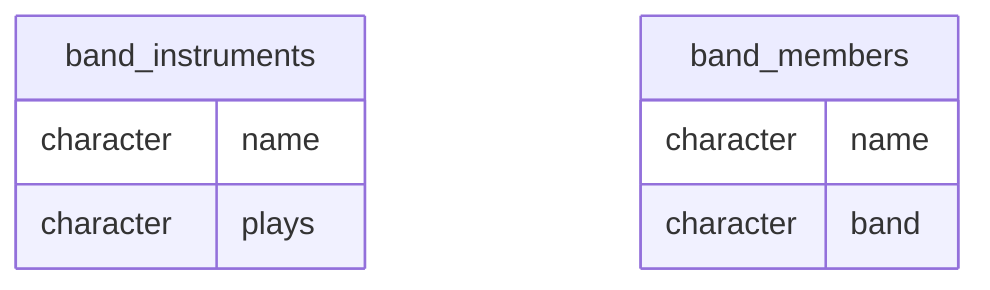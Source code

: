 erDiagram band_instruments { character name  character plays} band_members { character name  character band}
